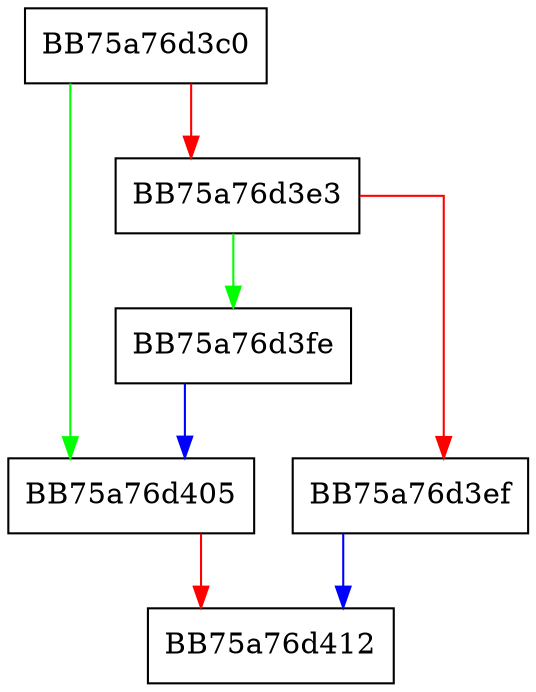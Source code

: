 digraph WrapperCreateCompressor {
  node [shape="box"];
  graph [splines=ortho];
  BB75a76d3c0 -> BB75a76d405 [color="green"];
  BB75a76d3c0 -> BB75a76d3e3 [color="red"];
  BB75a76d3e3 -> BB75a76d3fe [color="green"];
  BB75a76d3e3 -> BB75a76d3ef [color="red"];
  BB75a76d3ef -> BB75a76d412 [color="blue"];
  BB75a76d3fe -> BB75a76d405 [color="blue"];
  BB75a76d405 -> BB75a76d412 [color="red"];
}